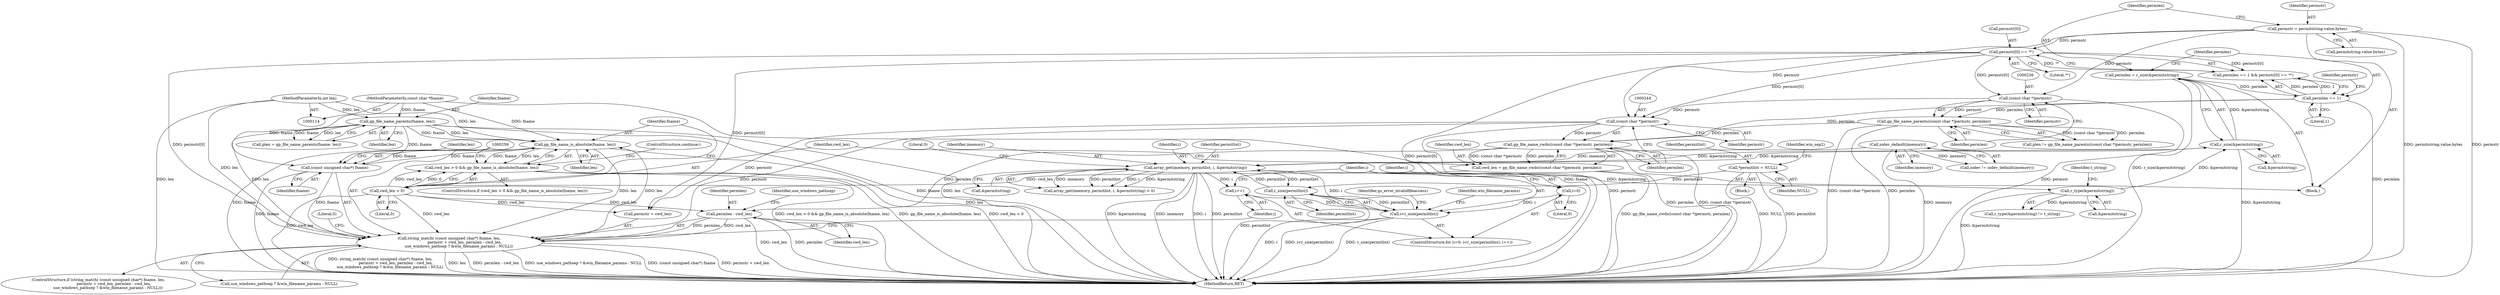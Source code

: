 digraph "0_ghostscript_0d3901189f245232f0161addf215d7268c4d05a3@pointer" {
"1000252" [label="(Call,gp_file_name_is_absolute(fname, len))"];
"1000258" [label="(Call,(const unsigned char*) fname)"];
"1000252" [label="(Call,gp_file_name_is_absolute(fname, len))"];
"1000142" [label="(Call,gp_file_name_parents(fname, len))"];
"1000116" [label="(MethodParameterIn,const char *fname)"];
"1000117" [label="(MethodParameterIn,int len)"];
"1000257" [label="(Call,string_match( (const unsigned char*) fname, len,\n                          permstr + cwd_len, permlen - cwd_len,\n                use_windows_pathsep ? &win_filename_params : NULL))"];
"1000220" [label="(Call,permstr[0] == '*')"];
"1000203" [label="(Call,permstr = permitstring.value.bytes)"];
"1000243" [label="(Call,(const char *)permstr)"];
"1000235" [label="(Call,(const char *)permstr)"];
"1000249" [label="(Call,cwd_len > 0)"];
"1000240" [label="(Call,cwd_len = gp_file_name_cwds((const char *)permstr, permlen))"];
"1000242" [label="(Call,gp_file_name_cwds((const char *)permstr, permlen))"];
"1000234" [label="(Call,gp_file_name_parents((const char *)permstr, permlen))"];
"1000217" [label="(Call,permlen == 1)"];
"1000210" [label="(Call,permlen = r_size(&permitstring))"];
"1000212" [label="(Call,r_size(&permitstring))"];
"1000190" [label="(Call,array_get(imemory, permitlist, i, &permitstring))"];
"1000148" [label="(Call,iodev_default(imemory))"];
"1000172" [label="(Call,r_size(permitlist))"];
"1000123" [label="(Call,*permitlist = NULL)"];
"1000170" [label="(Call,i<r_size(permitlist))"];
"1000167" [label="(Call,i=0)"];
"1000174" [label="(Call,i++)"];
"1000198" [label="(Call,r_type(&permitstring))"];
"1000265" [label="(Call,permlen - cwd_len)"];
"1000248" [label="(Call,cwd_len > 0 && gp_file_name_is_absolute(fname, len))"];
"1000205" [label="(Call,permitstring.value.bytes)"];
"1000142" [label="(Call,gp_file_name_parents(fname, len))"];
"1000148" [label="(Call,iodev_default(imemory))"];
"1000217" [label="(Call,permlen == 1)"];
"1000169" [label="(Literal,0)"];
"1000218" [label="(Identifier,permlen)"];
"1000240" [label="(Call,cwd_len = gp_file_name_cwds((const char *)permstr, permlen))"];
"1000219" [label="(Literal,1)"];
"1000276" [label="(Identifier,gs_error_invalidfileaccess)"];
"1000204" [label="(Identifier,permstr)"];
"1000248" [label="(Call,cwd_len > 0 && gp_file_name_is_absolute(fname, len))"];
"1000191" [label="(Identifier,imemory)"];
"1000124" [label="(Identifier,permitlist)"];
"1000167" [label="(Call,i=0)"];
"1000251" [label="(Literal,0)"];
"1000172" [label="(Call,r_size(permitlist))"];
"1000254" [label="(Identifier,len)"];
"1000190" [label="(Call,array_get(imemory, permitlist, i, &permitstring))"];
"1000193" [label="(Identifier,i)"];
"1000176" [label="(Block,)"];
"1000253" [label="(Identifier,fname)"];
"1000203" [label="(Call,permstr = permitstring.value.bytes)"];
"1000211" [label="(Identifier,permlen)"];
"1000120" [label="(Block,)"];
"1000171" [label="(Identifier,i)"];
"1000267" [label="(Identifier,cwd_len)"];
"1000250" [label="(Identifier,cwd_len)"];
"1000232" [label="(Call,plen != gp_file_name_parents((const char *)permstr, permlen))"];
"1000238" [label="(Identifier,permlen)"];
"1000222" [label="(Identifier,permstr)"];
"1000221" [label="(Call,permstr[0])"];
"1000199" [label="(Call,&permitstring)"];
"1000146" [label="(Call,iodev != iodev_default(imemory))"];
"1000255" [label="(ControlStructure,continue;)"];
"1000194" [label="(Call,&permitstring)"];
"1000197" [label="(Call,r_type(&permitstring) != t_string)"];
"1000168" [label="(Identifier,i)"];
"1000128" [label="(Identifier,win_sep2)"];
"1000268" [label="(Call,use_windows_pathsep ? &win_filename_params : NULL)"];
"1000274" [label="(Literal,0)"];
"1000234" [label="(Call,gp_file_name_parents((const char *)permstr, permlen))"];
"1000249" [label="(Call,cwd_len > 0)"];
"1000170" [label="(Call,i<r_size(permitlist))"];
"1000237" [label="(Identifier,permstr)"];
"1000277" [label="(MethodReturn,RET)"];
"1000192" [label="(Identifier,permitlist)"];
"1000140" [label="(Call,plen = gp_file_name_parents(fname, len))"];
"1000241" [label="(Identifier,cwd_len)"];
"1000257" [label="(Call,string_match( (const unsigned char*) fname, len,\n                          permstr + cwd_len, permlen - cwd_len,\n                use_windows_pathsep ? &win_filename_params : NULL))"];
"1000265" [label="(Call,permlen - cwd_len)"];
"1000252" [label="(Call,gp_file_name_is_absolute(fname, len))"];
"1000235" [label="(Call,(const char *)permstr)"];
"1000262" [label="(Call,permstr + cwd_len)"];
"1000180" [label="(Identifier,win_filename_params)"];
"1000125" [label="(Identifier,NULL)"];
"1000243" [label="(Call,(const char *)permstr)"];
"1000116" [label="(MethodParameterIn,const char *fname)"];
"1000173" [label="(Identifier,permitlist)"];
"1000198" [label="(Call,r_type(&permitstring))"];
"1000210" [label="(Call,permlen = r_size(&permitstring))"];
"1000220" [label="(Call,permstr[0] == '*')"];
"1000201" [label="(Identifier,t_string)"];
"1000189" [label="(Call,array_get(imemory, permitlist, i, &permitstring) < 0)"];
"1000260" [label="(Identifier,fname)"];
"1000269" [label="(Identifier,use_windows_pathsep)"];
"1000246" [label="(Identifier,permlen)"];
"1000245" [label="(Identifier,permstr)"];
"1000261" [label="(Identifier,len)"];
"1000175" [label="(Identifier,i)"];
"1000117" [label="(MethodParameterIn,int len)"];
"1000256" [label="(ControlStructure,if (string_match( (const unsigned char*) fname, len,\n                          permstr + cwd_len, permlen - cwd_len,\n                use_windows_pathsep ? &win_filename_params : NULL)))"];
"1000149" [label="(Identifier,imemory)"];
"1000196" [label="(Literal,0)"];
"1000216" [label="(Call,permlen == 1 && permstr[0] == '*')"];
"1000224" [label="(Literal,'*')"];
"1000174" [label="(Call,i++)"];
"1000166" [label="(ControlStructure,for (i=0; i<r_size(permitlist); i++))"];
"1000213" [label="(Call,&permitstring)"];
"1000144" [label="(Identifier,len)"];
"1000242" [label="(Call,gp_file_name_cwds((const char *)permstr, permlen))"];
"1000143" [label="(Identifier,fname)"];
"1000258" [label="(Call,(const unsigned char*) fname)"];
"1000212" [label="(Call,r_size(&permitstring))"];
"1000247" [label="(ControlStructure,if (cwd_len > 0 && gp_file_name_is_absolute(fname, len)))"];
"1000266" [label="(Identifier,permlen)"];
"1000123" [label="(Call,*permitlist = NULL)"];
"1000252" -> "1000248"  [label="AST: "];
"1000252" -> "1000254"  [label="CFG: "];
"1000253" -> "1000252"  [label="AST: "];
"1000254" -> "1000252"  [label="AST: "];
"1000248" -> "1000252"  [label="CFG: "];
"1000252" -> "1000277"  [label="DDG: fname"];
"1000252" -> "1000277"  [label="DDG: len"];
"1000252" -> "1000248"  [label="DDG: fname"];
"1000252" -> "1000248"  [label="DDG: len"];
"1000258" -> "1000252"  [label="DDG: fname"];
"1000142" -> "1000252"  [label="DDG: fname"];
"1000142" -> "1000252"  [label="DDG: len"];
"1000116" -> "1000252"  [label="DDG: fname"];
"1000257" -> "1000252"  [label="DDG: len"];
"1000117" -> "1000252"  [label="DDG: len"];
"1000252" -> "1000258"  [label="DDG: fname"];
"1000252" -> "1000257"  [label="DDG: len"];
"1000258" -> "1000257"  [label="AST: "];
"1000258" -> "1000260"  [label="CFG: "];
"1000259" -> "1000258"  [label="AST: "];
"1000260" -> "1000258"  [label="AST: "];
"1000261" -> "1000258"  [label="CFG: "];
"1000258" -> "1000277"  [label="DDG: fname"];
"1000258" -> "1000257"  [label="DDG: fname"];
"1000142" -> "1000258"  [label="DDG: fname"];
"1000116" -> "1000258"  [label="DDG: fname"];
"1000142" -> "1000140"  [label="AST: "];
"1000142" -> "1000144"  [label="CFG: "];
"1000143" -> "1000142"  [label="AST: "];
"1000144" -> "1000142"  [label="AST: "];
"1000140" -> "1000142"  [label="CFG: "];
"1000142" -> "1000277"  [label="DDG: len"];
"1000142" -> "1000277"  [label="DDG: fname"];
"1000142" -> "1000140"  [label="DDG: fname"];
"1000142" -> "1000140"  [label="DDG: len"];
"1000116" -> "1000142"  [label="DDG: fname"];
"1000117" -> "1000142"  [label="DDG: len"];
"1000142" -> "1000257"  [label="DDG: len"];
"1000116" -> "1000114"  [label="AST: "];
"1000116" -> "1000277"  [label="DDG: fname"];
"1000117" -> "1000114"  [label="AST: "];
"1000117" -> "1000277"  [label="DDG: len"];
"1000117" -> "1000257"  [label="DDG: len"];
"1000257" -> "1000256"  [label="AST: "];
"1000257" -> "1000268"  [label="CFG: "];
"1000261" -> "1000257"  [label="AST: "];
"1000262" -> "1000257"  [label="AST: "];
"1000265" -> "1000257"  [label="AST: "];
"1000268" -> "1000257"  [label="AST: "];
"1000274" -> "1000257"  [label="CFG: "];
"1000175" -> "1000257"  [label="CFG: "];
"1000257" -> "1000277"  [label="DDG: permlen - cwd_len"];
"1000257" -> "1000277"  [label="DDG: use_windows_pathsep ? &win_filename_params : NULL"];
"1000257" -> "1000277"  [label="DDG: (const unsigned char*) fname"];
"1000257" -> "1000277"  [label="DDG: permstr + cwd_len"];
"1000257" -> "1000277"  [label="DDG: string_match( (const unsigned char*) fname, len,\n                          permstr + cwd_len, permlen - cwd_len,\n                use_windows_pathsep ? &win_filename_params : NULL)"];
"1000257" -> "1000277"  [label="DDG: len"];
"1000220" -> "1000257"  [label="DDG: permstr[0]"];
"1000243" -> "1000257"  [label="DDG: permstr"];
"1000249" -> "1000257"  [label="DDG: cwd_len"];
"1000265" -> "1000257"  [label="DDG: permlen"];
"1000265" -> "1000257"  [label="DDG: cwd_len"];
"1000220" -> "1000216"  [label="AST: "];
"1000220" -> "1000224"  [label="CFG: "];
"1000221" -> "1000220"  [label="AST: "];
"1000224" -> "1000220"  [label="AST: "];
"1000216" -> "1000220"  [label="CFG: "];
"1000220" -> "1000277"  [label="DDG: permstr[0]"];
"1000220" -> "1000216"  [label="DDG: permstr[0]"];
"1000220" -> "1000216"  [label="DDG: '*'"];
"1000203" -> "1000220"  [label="DDG: permstr"];
"1000220" -> "1000235"  [label="DDG: permstr[0]"];
"1000220" -> "1000243"  [label="DDG: permstr[0]"];
"1000220" -> "1000262"  [label="DDG: permstr[0]"];
"1000203" -> "1000176"  [label="AST: "];
"1000203" -> "1000205"  [label="CFG: "];
"1000204" -> "1000203"  [label="AST: "];
"1000205" -> "1000203"  [label="AST: "];
"1000211" -> "1000203"  [label="CFG: "];
"1000203" -> "1000277"  [label="DDG: permitstring.value.bytes"];
"1000203" -> "1000277"  [label="DDG: permstr"];
"1000203" -> "1000235"  [label="DDG: permstr"];
"1000203" -> "1000243"  [label="DDG: permstr"];
"1000243" -> "1000242"  [label="AST: "];
"1000243" -> "1000245"  [label="CFG: "];
"1000244" -> "1000243"  [label="AST: "];
"1000245" -> "1000243"  [label="AST: "];
"1000246" -> "1000243"  [label="CFG: "];
"1000243" -> "1000277"  [label="DDG: permstr"];
"1000243" -> "1000242"  [label="DDG: permstr"];
"1000235" -> "1000243"  [label="DDG: permstr"];
"1000243" -> "1000262"  [label="DDG: permstr"];
"1000235" -> "1000234"  [label="AST: "];
"1000235" -> "1000237"  [label="CFG: "];
"1000236" -> "1000235"  [label="AST: "];
"1000237" -> "1000235"  [label="AST: "];
"1000238" -> "1000235"  [label="CFG: "];
"1000235" -> "1000277"  [label="DDG: permstr"];
"1000235" -> "1000234"  [label="DDG: permstr"];
"1000249" -> "1000248"  [label="AST: "];
"1000249" -> "1000251"  [label="CFG: "];
"1000250" -> "1000249"  [label="AST: "];
"1000251" -> "1000249"  [label="AST: "];
"1000253" -> "1000249"  [label="CFG: "];
"1000248" -> "1000249"  [label="CFG: "];
"1000249" -> "1000277"  [label="DDG: cwd_len"];
"1000249" -> "1000248"  [label="DDG: cwd_len"];
"1000249" -> "1000248"  [label="DDG: 0"];
"1000240" -> "1000249"  [label="DDG: cwd_len"];
"1000249" -> "1000262"  [label="DDG: cwd_len"];
"1000249" -> "1000265"  [label="DDG: cwd_len"];
"1000240" -> "1000176"  [label="AST: "];
"1000240" -> "1000242"  [label="CFG: "];
"1000241" -> "1000240"  [label="AST: "];
"1000242" -> "1000240"  [label="AST: "];
"1000250" -> "1000240"  [label="CFG: "];
"1000240" -> "1000277"  [label="DDG: gp_file_name_cwds((const char *)permstr, permlen)"];
"1000242" -> "1000240"  [label="DDG: (const char *)permstr"];
"1000242" -> "1000240"  [label="DDG: permlen"];
"1000242" -> "1000246"  [label="CFG: "];
"1000246" -> "1000242"  [label="AST: "];
"1000242" -> "1000277"  [label="DDG: permlen"];
"1000242" -> "1000277"  [label="DDG: (const char *)permstr"];
"1000234" -> "1000242"  [label="DDG: permlen"];
"1000217" -> "1000242"  [label="DDG: permlen"];
"1000242" -> "1000265"  [label="DDG: permlen"];
"1000234" -> "1000232"  [label="AST: "];
"1000234" -> "1000238"  [label="CFG: "];
"1000238" -> "1000234"  [label="AST: "];
"1000232" -> "1000234"  [label="CFG: "];
"1000234" -> "1000277"  [label="DDG: (const char *)permstr"];
"1000234" -> "1000277"  [label="DDG: permlen"];
"1000234" -> "1000232"  [label="DDG: (const char *)permstr"];
"1000234" -> "1000232"  [label="DDG: permlen"];
"1000217" -> "1000234"  [label="DDG: permlen"];
"1000217" -> "1000216"  [label="AST: "];
"1000217" -> "1000219"  [label="CFG: "];
"1000218" -> "1000217"  [label="AST: "];
"1000219" -> "1000217"  [label="AST: "];
"1000222" -> "1000217"  [label="CFG: "];
"1000216" -> "1000217"  [label="CFG: "];
"1000217" -> "1000277"  [label="DDG: permlen"];
"1000217" -> "1000216"  [label="DDG: permlen"];
"1000217" -> "1000216"  [label="DDG: 1"];
"1000210" -> "1000217"  [label="DDG: permlen"];
"1000210" -> "1000176"  [label="AST: "];
"1000210" -> "1000212"  [label="CFG: "];
"1000211" -> "1000210"  [label="AST: "];
"1000212" -> "1000210"  [label="AST: "];
"1000218" -> "1000210"  [label="CFG: "];
"1000210" -> "1000277"  [label="DDG: r_size(&permitstring)"];
"1000212" -> "1000210"  [label="DDG: &permitstring"];
"1000212" -> "1000213"  [label="CFG: "];
"1000213" -> "1000212"  [label="AST: "];
"1000212" -> "1000277"  [label="DDG: &permitstring"];
"1000212" -> "1000190"  [label="DDG: &permitstring"];
"1000190" -> "1000212"  [label="DDG: &permitstring"];
"1000198" -> "1000212"  [label="DDG: &permitstring"];
"1000190" -> "1000189"  [label="AST: "];
"1000190" -> "1000194"  [label="CFG: "];
"1000191" -> "1000190"  [label="AST: "];
"1000192" -> "1000190"  [label="AST: "];
"1000193" -> "1000190"  [label="AST: "];
"1000194" -> "1000190"  [label="AST: "];
"1000196" -> "1000190"  [label="CFG: "];
"1000190" -> "1000277"  [label="DDG: &permitstring"];
"1000190" -> "1000277"  [label="DDG: imemory"];
"1000190" -> "1000277"  [label="DDG: i"];
"1000190" -> "1000277"  [label="DDG: permitlist"];
"1000190" -> "1000172"  [label="DDG: permitlist"];
"1000190" -> "1000174"  [label="DDG: i"];
"1000190" -> "1000189"  [label="DDG: imemory"];
"1000190" -> "1000189"  [label="DDG: permitlist"];
"1000190" -> "1000189"  [label="DDG: i"];
"1000190" -> "1000189"  [label="DDG: &permitstring"];
"1000148" -> "1000190"  [label="DDG: imemory"];
"1000172" -> "1000190"  [label="DDG: permitlist"];
"1000170" -> "1000190"  [label="DDG: i"];
"1000190" -> "1000198"  [label="DDG: &permitstring"];
"1000148" -> "1000146"  [label="AST: "];
"1000148" -> "1000149"  [label="CFG: "];
"1000149" -> "1000148"  [label="AST: "];
"1000146" -> "1000148"  [label="CFG: "];
"1000148" -> "1000277"  [label="DDG: imemory"];
"1000148" -> "1000146"  [label="DDG: imemory"];
"1000172" -> "1000170"  [label="AST: "];
"1000172" -> "1000173"  [label="CFG: "];
"1000173" -> "1000172"  [label="AST: "];
"1000170" -> "1000172"  [label="CFG: "];
"1000172" -> "1000277"  [label="DDG: permitlist"];
"1000172" -> "1000170"  [label="DDG: permitlist"];
"1000123" -> "1000172"  [label="DDG: permitlist"];
"1000123" -> "1000120"  [label="AST: "];
"1000123" -> "1000125"  [label="CFG: "];
"1000124" -> "1000123"  [label="AST: "];
"1000125" -> "1000123"  [label="AST: "];
"1000128" -> "1000123"  [label="CFG: "];
"1000123" -> "1000277"  [label="DDG: NULL"];
"1000123" -> "1000277"  [label="DDG: permitlist"];
"1000170" -> "1000166"  [label="AST: "];
"1000171" -> "1000170"  [label="AST: "];
"1000180" -> "1000170"  [label="CFG: "];
"1000276" -> "1000170"  [label="CFG: "];
"1000170" -> "1000277"  [label="DDG: r_size(permitlist)"];
"1000170" -> "1000277"  [label="DDG: i"];
"1000170" -> "1000277"  [label="DDG: i<r_size(permitlist)"];
"1000167" -> "1000170"  [label="DDG: i"];
"1000174" -> "1000170"  [label="DDG: i"];
"1000167" -> "1000166"  [label="AST: "];
"1000167" -> "1000169"  [label="CFG: "];
"1000168" -> "1000167"  [label="AST: "];
"1000169" -> "1000167"  [label="AST: "];
"1000171" -> "1000167"  [label="CFG: "];
"1000174" -> "1000166"  [label="AST: "];
"1000174" -> "1000175"  [label="CFG: "];
"1000175" -> "1000174"  [label="AST: "];
"1000171" -> "1000174"  [label="CFG: "];
"1000198" -> "1000197"  [label="AST: "];
"1000198" -> "1000199"  [label="CFG: "];
"1000199" -> "1000198"  [label="AST: "];
"1000201" -> "1000198"  [label="CFG: "];
"1000198" -> "1000277"  [label="DDG: &permitstring"];
"1000198" -> "1000197"  [label="DDG: &permitstring"];
"1000265" -> "1000267"  [label="CFG: "];
"1000266" -> "1000265"  [label="AST: "];
"1000267" -> "1000265"  [label="AST: "];
"1000269" -> "1000265"  [label="CFG: "];
"1000265" -> "1000277"  [label="DDG: cwd_len"];
"1000265" -> "1000277"  [label="DDG: permlen"];
"1000248" -> "1000247"  [label="AST: "];
"1000255" -> "1000248"  [label="CFG: "];
"1000259" -> "1000248"  [label="CFG: "];
"1000248" -> "1000277"  [label="DDG: cwd_len > 0 && gp_file_name_is_absolute(fname, len)"];
"1000248" -> "1000277"  [label="DDG: gp_file_name_is_absolute(fname, len)"];
"1000248" -> "1000277"  [label="DDG: cwd_len > 0"];
}
